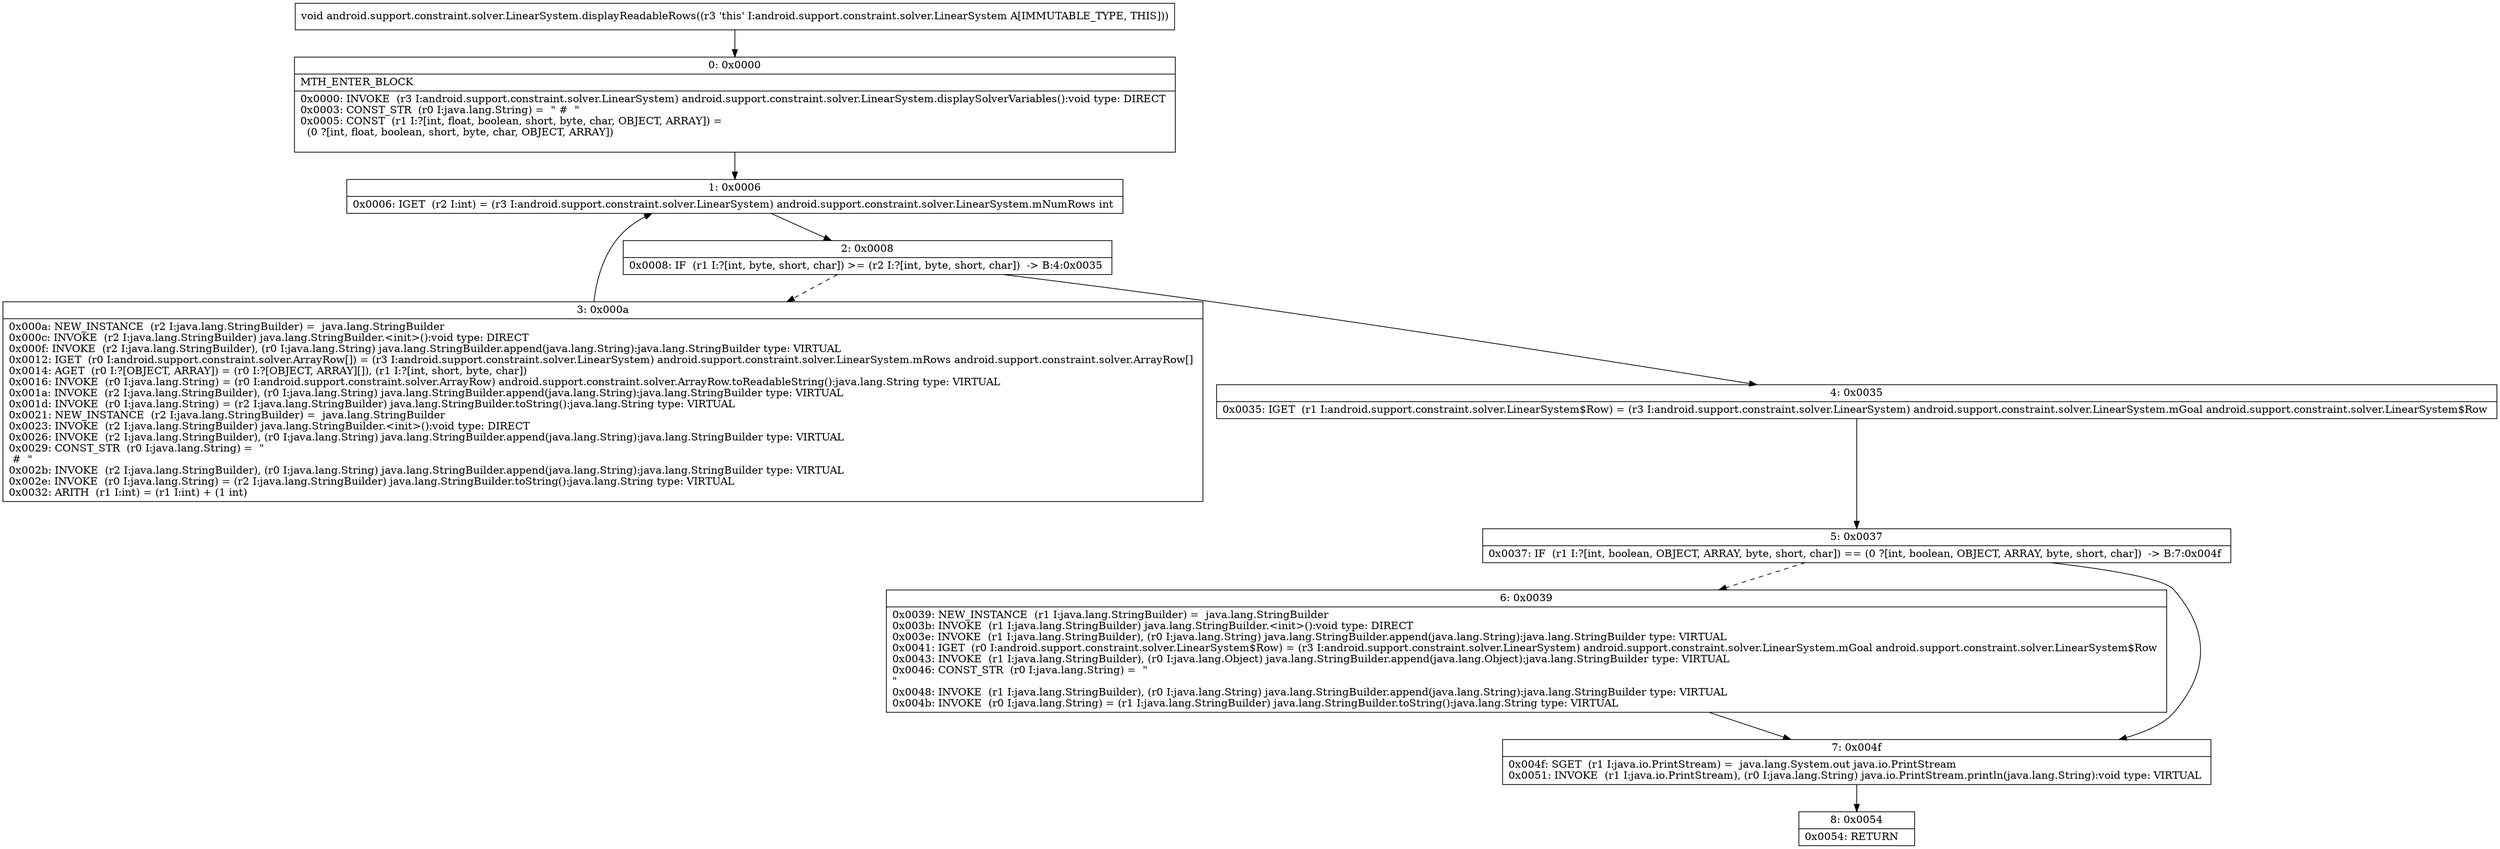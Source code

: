 digraph "CFG forandroid.support.constraint.solver.LinearSystem.displayReadableRows()V" {
Node_0 [shape=record,label="{0\:\ 0x0000|MTH_ENTER_BLOCK\l|0x0000: INVOKE  (r3 I:android.support.constraint.solver.LinearSystem) android.support.constraint.solver.LinearSystem.displaySolverVariables():void type: DIRECT \l0x0003: CONST_STR  (r0 I:java.lang.String) =  \" #  \" \l0x0005: CONST  (r1 I:?[int, float, boolean, short, byte, char, OBJECT, ARRAY]) = \l  (0 ?[int, float, boolean, short, byte, char, OBJECT, ARRAY])\l \l}"];
Node_1 [shape=record,label="{1\:\ 0x0006|0x0006: IGET  (r2 I:int) = (r3 I:android.support.constraint.solver.LinearSystem) android.support.constraint.solver.LinearSystem.mNumRows int \l}"];
Node_2 [shape=record,label="{2\:\ 0x0008|0x0008: IF  (r1 I:?[int, byte, short, char]) \>= (r2 I:?[int, byte, short, char])  \-\> B:4:0x0035 \l}"];
Node_3 [shape=record,label="{3\:\ 0x000a|0x000a: NEW_INSTANCE  (r2 I:java.lang.StringBuilder) =  java.lang.StringBuilder \l0x000c: INVOKE  (r2 I:java.lang.StringBuilder) java.lang.StringBuilder.\<init\>():void type: DIRECT \l0x000f: INVOKE  (r2 I:java.lang.StringBuilder), (r0 I:java.lang.String) java.lang.StringBuilder.append(java.lang.String):java.lang.StringBuilder type: VIRTUAL \l0x0012: IGET  (r0 I:android.support.constraint.solver.ArrayRow[]) = (r3 I:android.support.constraint.solver.LinearSystem) android.support.constraint.solver.LinearSystem.mRows android.support.constraint.solver.ArrayRow[] \l0x0014: AGET  (r0 I:?[OBJECT, ARRAY]) = (r0 I:?[OBJECT, ARRAY][]), (r1 I:?[int, short, byte, char]) \l0x0016: INVOKE  (r0 I:java.lang.String) = (r0 I:android.support.constraint.solver.ArrayRow) android.support.constraint.solver.ArrayRow.toReadableString():java.lang.String type: VIRTUAL \l0x001a: INVOKE  (r2 I:java.lang.StringBuilder), (r0 I:java.lang.String) java.lang.StringBuilder.append(java.lang.String):java.lang.StringBuilder type: VIRTUAL \l0x001d: INVOKE  (r0 I:java.lang.String) = (r2 I:java.lang.StringBuilder) java.lang.StringBuilder.toString():java.lang.String type: VIRTUAL \l0x0021: NEW_INSTANCE  (r2 I:java.lang.StringBuilder) =  java.lang.StringBuilder \l0x0023: INVOKE  (r2 I:java.lang.StringBuilder) java.lang.StringBuilder.\<init\>():void type: DIRECT \l0x0026: INVOKE  (r2 I:java.lang.StringBuilder), (r0 I:java.lang.String) java.lang.StringBuilder.append(java.lang.String):java.lang.StringBuilder type: VIRTUAL \l0x0029: CONST_STR  (r0 I:java.lang.String) =  \"\l #  \" \l0x002b: INVOKE  (r2 I:java.lang.StringBuilder), (r0 I:java.lang.String) java.lang.StringBuilder.append(java.lang.String):java.lang.StringBuilder type: VIRTUAL \l0x002e: INVOKE  (r0 I:java.lang.String) = (r2 I:java.lang.StringBuilder) java.lang.StringBuilder.toString():java.lang.String type: VIRTUAL \l0x0032: ARITH  (r1 I:int) = (r1 I:int) + (1 int) \l}"];
Node_4 [shape=record,label="{4\:\ 0x0035|0x0035: IGET  (r1 I:android.support.constraint.solver.LinearSystem$Row) = (r3 I:android.support.constraint.solver.LinearSystem) android.support.constraint.solver.LinearSystem.mGoal android.support.constraint.solver.LinearSystem$Row \l}"];
Node_5 [shape=record,label="{5\:\ 0x0037|0x0037: IF  (r1 I:?[int, boolean, OBJECT, ARRAY, byte, short, char]) == (0 ?[int, boolean, OBJECT, ARRAY, byte, short, char])  \-\> B:7:0x004f \l}"];
Node_6 [shape=record,label="{6\:\ 0x0039|0x0039: NEW_INSTANCE  (r1 I:java.lang.StringBuilder) =  java.lang.StringBuilder \l0x003b: INVOKE  (r1 I:java.lang.StringBuilder) java.lang.StringBuilder.\<init\>():void type: DIRECT \l0x003e: INVOKE  (r1 I:java.lang.StringBuilder), (r0 I:java.lang.String) java.lang.StringBuilder.append(java.lang.String):java.lang.StringBuilder type: VIRTUAL \l0x0041: IGET  (r0 I:android.support.constraint.solver.LinearSystem$Row) = (r3 I:android.support.constraint.solver.LinearSystem) android.support.constraint.solver.LinearSystem.mGoal android.support.constraint.solver.LinearSystem$Row \l0x0043: INVOKE  (r1 I:java.lang.StringBuilder), (r0 I:java.lang.Object) java.lang.StringBuilder.append(java.lang.Object):java.lang.StringBuilder type: VIRTUAL \l0x0046: CONST_STR  (r0 I:java.lang.String) =  \"\l\" \l0x0048: INVOKE  (r1 I:java.lang.StringBuilder), (r0 I:java.lang.String) java.lang.StringBuilder.append(java.lang.String):java.lang.StringBuilder type: VIRTUAL \l0x004b: INVOKE  (r0 I:java.lang.String) = (r1 I:java.lang.StringBuilder) java.lang.StringBuilder.toString():java.lang.String type: VIRTUAL \l}"];
Node_7 [shape=record,label="{7\:\ 0x004f|0x004f: SGET  (r1 I:java.io.PrintStream) =  java.lang.System.out java.io.PrintStream \l0x0051: INVOKE  (r1 I:java.io.PrintStream), (r0 I:java.lang.String) java.io.PrintStream.println(java.lang.String):void type: VIRTUAL \l}"];
Node_8 [shape=record,label="{8\:\ 0x0054|0x0054: RETURN   \l}"];
MethodNode[shape=record,label="{void android.support.constraint.solver.LinearSystem.displayReadableRows((r3 'this' I:android.support.constraint.solver.LinearSystem A[IMMUTABLE_TYPE, THIS])) }"];
MethodNode -> Node_0;
Node_0 -> Node_1;
Node_1 -> Node_2;
Node_2 -> Node_3[style=dashed];
Node_2 -> Node_4;
Node_3 -> Node_1;
Node_4 -> Node_5;
Node_5 -> Node_6[style=dashed];
Node_5 -> Node_7;
Node_6 -> Node_7;
Node_7 -> Node_8;
}

